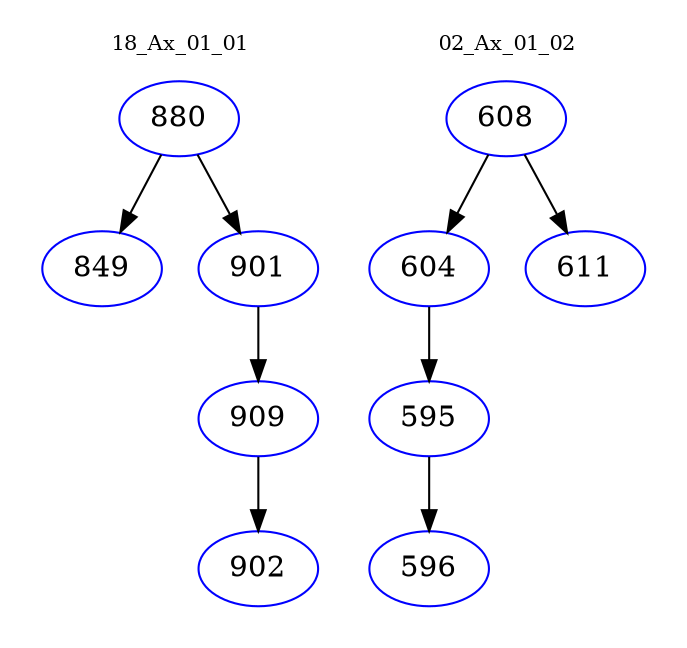 digraph{
subgraph cluster_0 {
color = white
label = "18_Ax_01_01";
fontsize=10;
T0_880 [label="880", color="blue"]
T0_880 -> T0_849 [color="black"]
T0_849 [label="849", color="blue"]
T0_880 -> T0_901 [color="black"]
T0_901 [label="901", color="blue"]
T0_901 -> T0_909 [color="black"]
T0_909 [label="909", color="blue"]
T0_909 -> T0_902 [color="black"]
T0_902 [label="902", color="blue"]
}
subgraph cluster_1 {
color = white
label = "02_Ax_01_02";
fontsize=10;
T1_608 [label="608", color="blue"]
T1_608 -> T1_604 [color="black"]
T1_604 [label="604", color="blue"]
T1_604 -> T1_595 [color="black"]
T1_595 [label="595", color="blue"]
T1_595 -> T1_596 [color="black"]
T1_596 [label="596", color="blue"]
T1_608 -> T1_611 [color="black"]
T1_611 [label="611", color="blue"]
}
}

